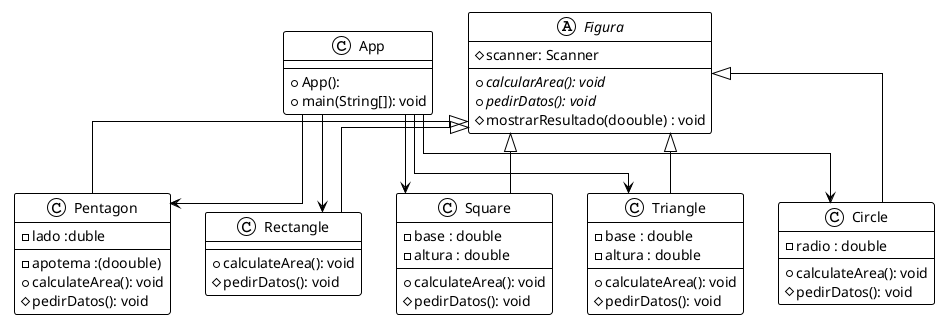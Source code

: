 @startuml

!theme plain
top to bottom direction
skinparam linetype ortho

class App {
  + App():
  + main(String[]): void
}
abstract class Figura{
# scanner: Scanner
+ {abstract} calcularArea(): void
+ {abstract} pedirDatos(): void
# mostrarResultado(doouble) : void

}
class Circle {
  - radio : double
  + calculateArea(): void
  # pedirDatos(): void
}
class Pentagon {
    - lado :duble
    - apotema :(doouble)
    + calculateArea(): void
     # pedirDatos(): void
}
class Rectangle {
  + calculateArea(): void
  # pedirDatos(): void
}
class Square {
   - base : double
   - altura : double
  + calculateArea(): void
  # pedirDatos(): void
}
class Triangle {
   - base : double
   - altura : double
  + calculateArea(): void
  # pedirDatos(): void
}
Figura <|-- Circle
Figura <|-- Pentagon
Figura <|-- Rectangle
Figura <|-- Square
Figura <|-- Triangle

App --> Circle
App --> Pentagon
App --> Rectangle
App --> Square
App --> Triangle

@enduml